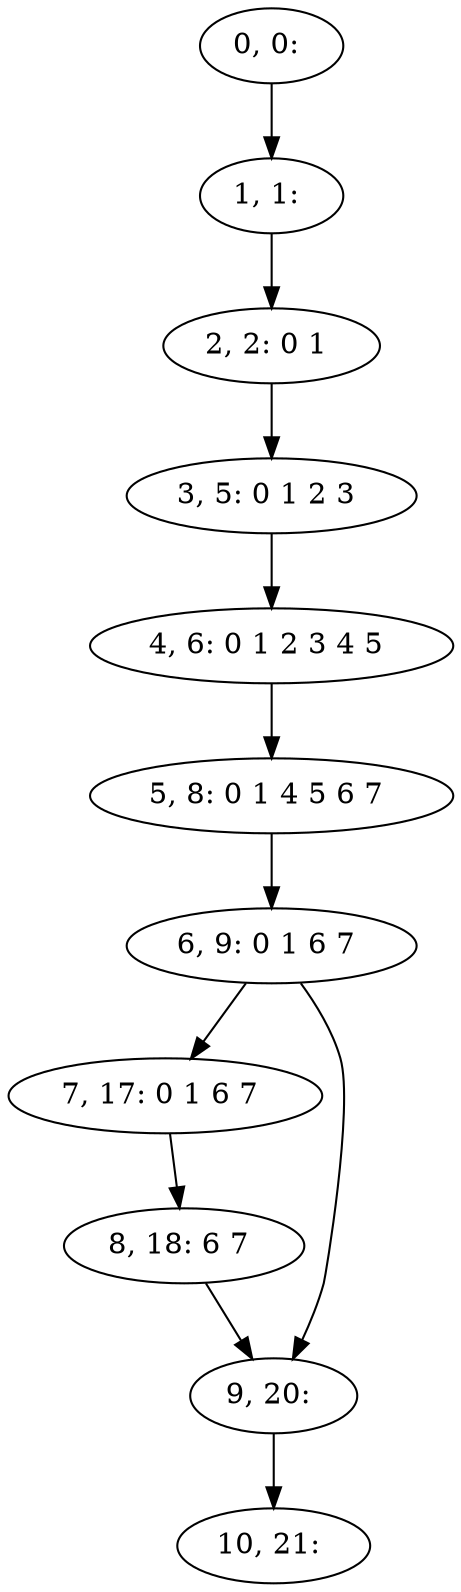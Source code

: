 digraph G {
0[label="0, 0: "];
1[label="1, 1: "];
2[label="2, 2: 0 1 "];
3[label="3, 5: 0 1 2 3 "];
4[label="4, 6: 0 1 2 3 4 5 "];
5[label="5, 8: 0 1 4 5 6 7 "];
6[label="6, 9: 0 1 6 7 "];
7[label="7, 17: 0 1 6 7 "];
8[label="8, 18: 6 7 "];
9[label="9, 20: "];
10[label="10, 21: "];
0->1 ;
1->2 ;
2->3 ;
3->4 ;
4->5 ;
5->6 ;
6->7 ;
6->9 ;
7->8 ;
8->9 ;
9->10 ;
}
